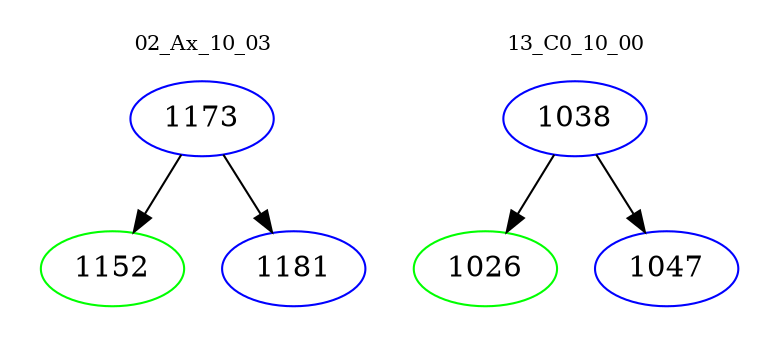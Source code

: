 digraph{
subgraph cluster_0 {
color = white
label = "02_Ax_10_03";
fontsize=10;
T0_1173 [label="1173", color="blue"]
T0_1173 -> T0_1152 [color="black"]
T0_1152 [label="1152", color="green"]
T0_1173 -> T0_1181 [color="black"]
T0_1181 [label="1181", color="blue"]
}
subgraph cluster_1 {
color = white
label = "13_C0_10_00";
fontsize=10;
T1_1038 [label="1038", color="blue"]
T1_1038 -> T1_1026 [color="black"]
T1_1026 [label="1026", color="green"]
T1_1038 -> T1_1047 [color="black"]
T1_1047 [label="1047", color="blue"]
}
}
